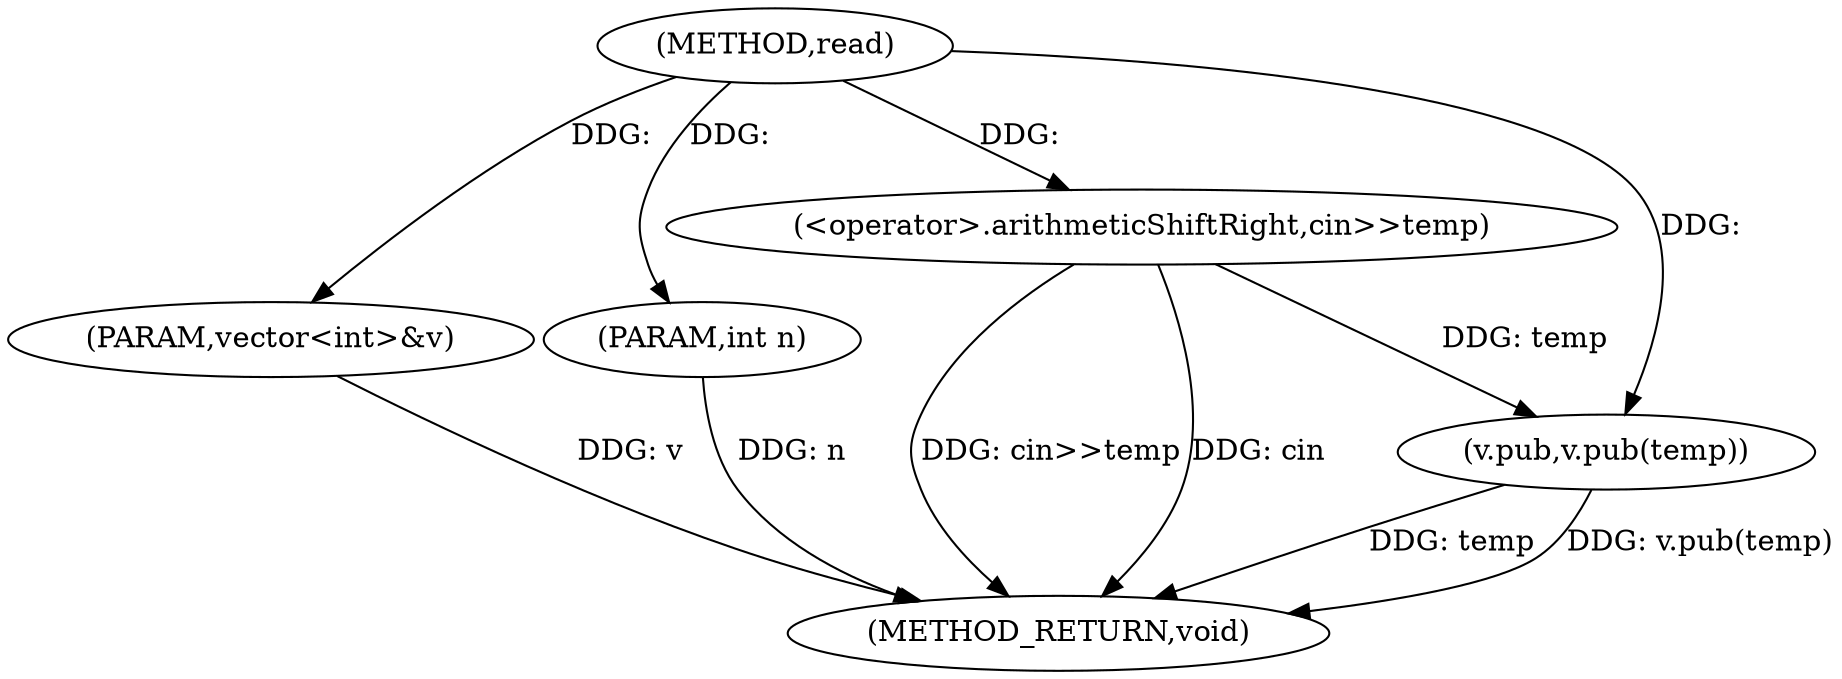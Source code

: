 digraph "read" {  
"1000101" [label = "(METHOD,read)" ]
"1000112" [label = "(METHOD_RETURN,void)" ]
"1000102" [label = "(PARAM,vector<int>&v)" ]
"1000103" [label = "(PARAM,int n)" ]
"1000107" [label = "(<operator>.arithmeticShiftRight,cin>>temp)" ]
"1000110" [label = "(v.pub,v.pub(temp))" ]
  "1000102" -> "1000112"  [ label = "DDG: v"] 
  "1000103" -> "1000112"  [ label = "DDG: n"] 
  "1000107" -> "1000112"  [ label = "DDG: cin>>temp"] 
  "1000110" -> "1000112"  [ label = "DDG: temp"] 
  "1000110" -> "1000112"  [ label = "DDG: v.pub(temp)"] 
  "1000107" -> "1000112"  [ label = "DDG: cin"] 
  "1000101" -> "1000102"  [ label = "DDG: "] 
  "1000101" -> "1000103"  [ label = "DDG: "] 
  "1000101" -> "1000107"  [ label = "DDG: "] 
  "1000107" -> "1000110"  [ label = "DDG: temp"] 
  "1000101" -> "1000110"  [ label = "DDG: "] 
}

